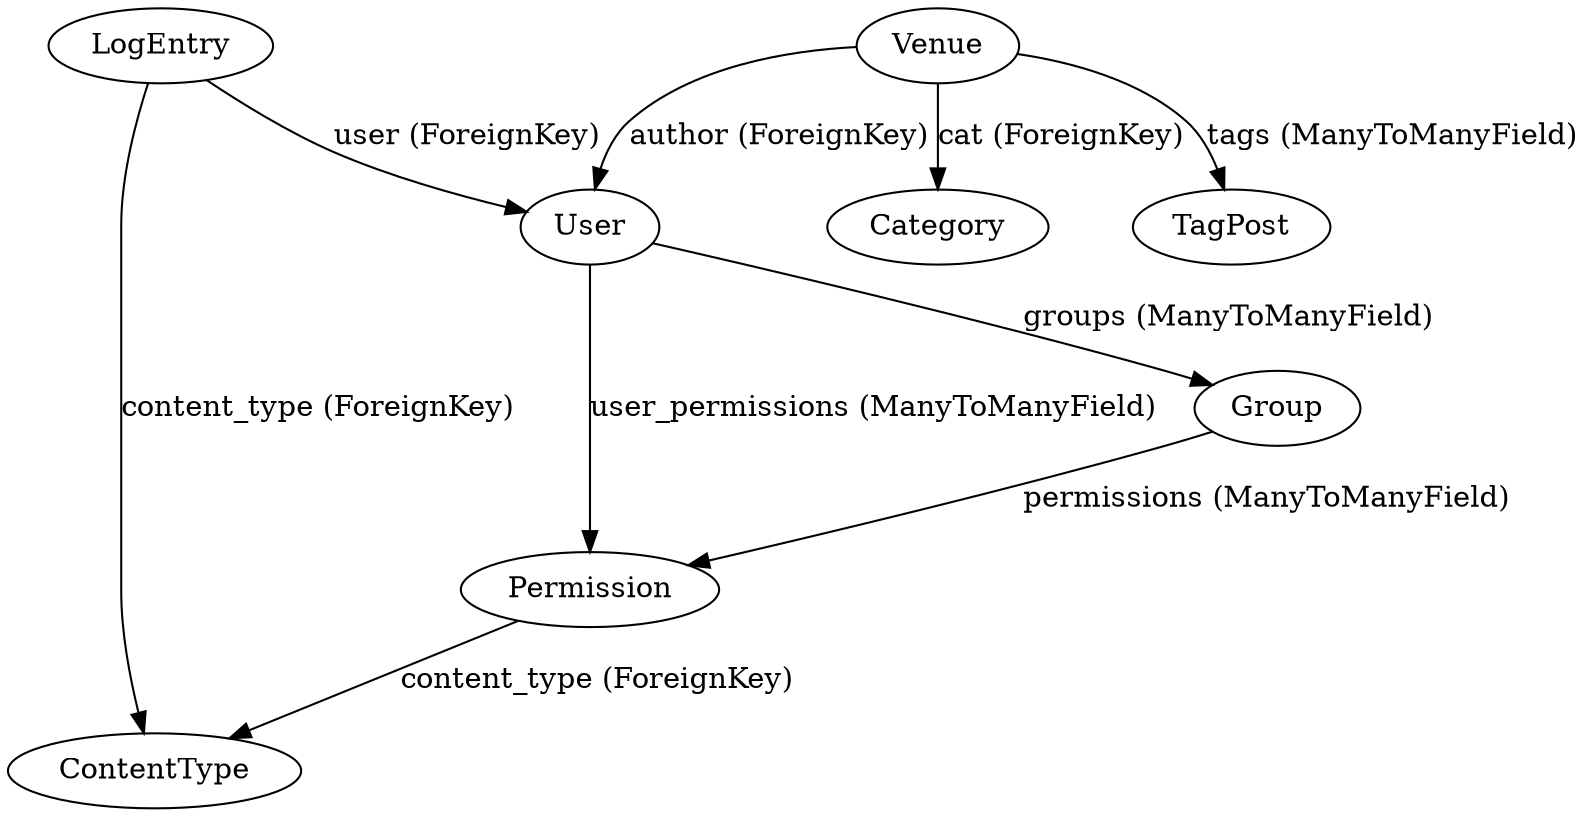 digraph models {
  "LogEntry" -> "User" [label="user (ForeignKey)"];
  "LogEntry" -> "ContentType" [label="content_type (ForeignKey)"];
  "Permission" -> "ContentType" [label="content_type (ForeignKey)"];
  "Group" -> "Permission" [label="permissions (ManyToManyField)"];
  "User" -> "Group" [label="groups (ManyToManyField)"];
  "User" -> "Permission" [label="user_permissions (ManyToManyField)"];
  "Venue" -> "Category" [label="cat (ForeignKey)"];
  "Venue" -> "User" [label="author (ForeignKey)"];
  "Venue" -> "TagPost" [label="tags (ManyToManyField)"];
}
